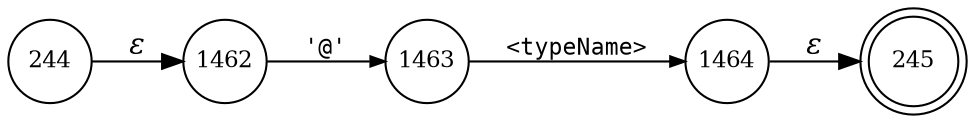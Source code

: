 digraph ATN {
rankdir=LR;
s245[fontsize=11, label="245", shape=doublecircle, fixedsize=true, width=.6];
s244[fontsize=11,label="244", shape=circle, fixedsize=true, width=.55, peripheries=1];
s1462[fontsize=11,label="1462", shape=circle, fixedsize=true, width=.55, peripheries=1];
s1463[fontsize=11,label="1463", shape=circle, fixedsize=true, width=.55, peripheries=1];
s1464[fontsize=11,label="1464", shape=circle, fixedsize=true, width=.55, peripheries=1];
s244 -> s1462 [fontname="Times-Italic", label="&epsilon;"];
s1462 -> s1463 [fontsize=11, fontname="Courier", arrowsize=.7, label = "'@'", arrowhead = normal];
s1463 -> s1464 [fontsize=11, fontname="Courier", arrowsize=.7, label = "<typeName>", arrowhead = normal];
s1464 -> s245 [fontname="Times-Italic", label="&epsilon;"];
}